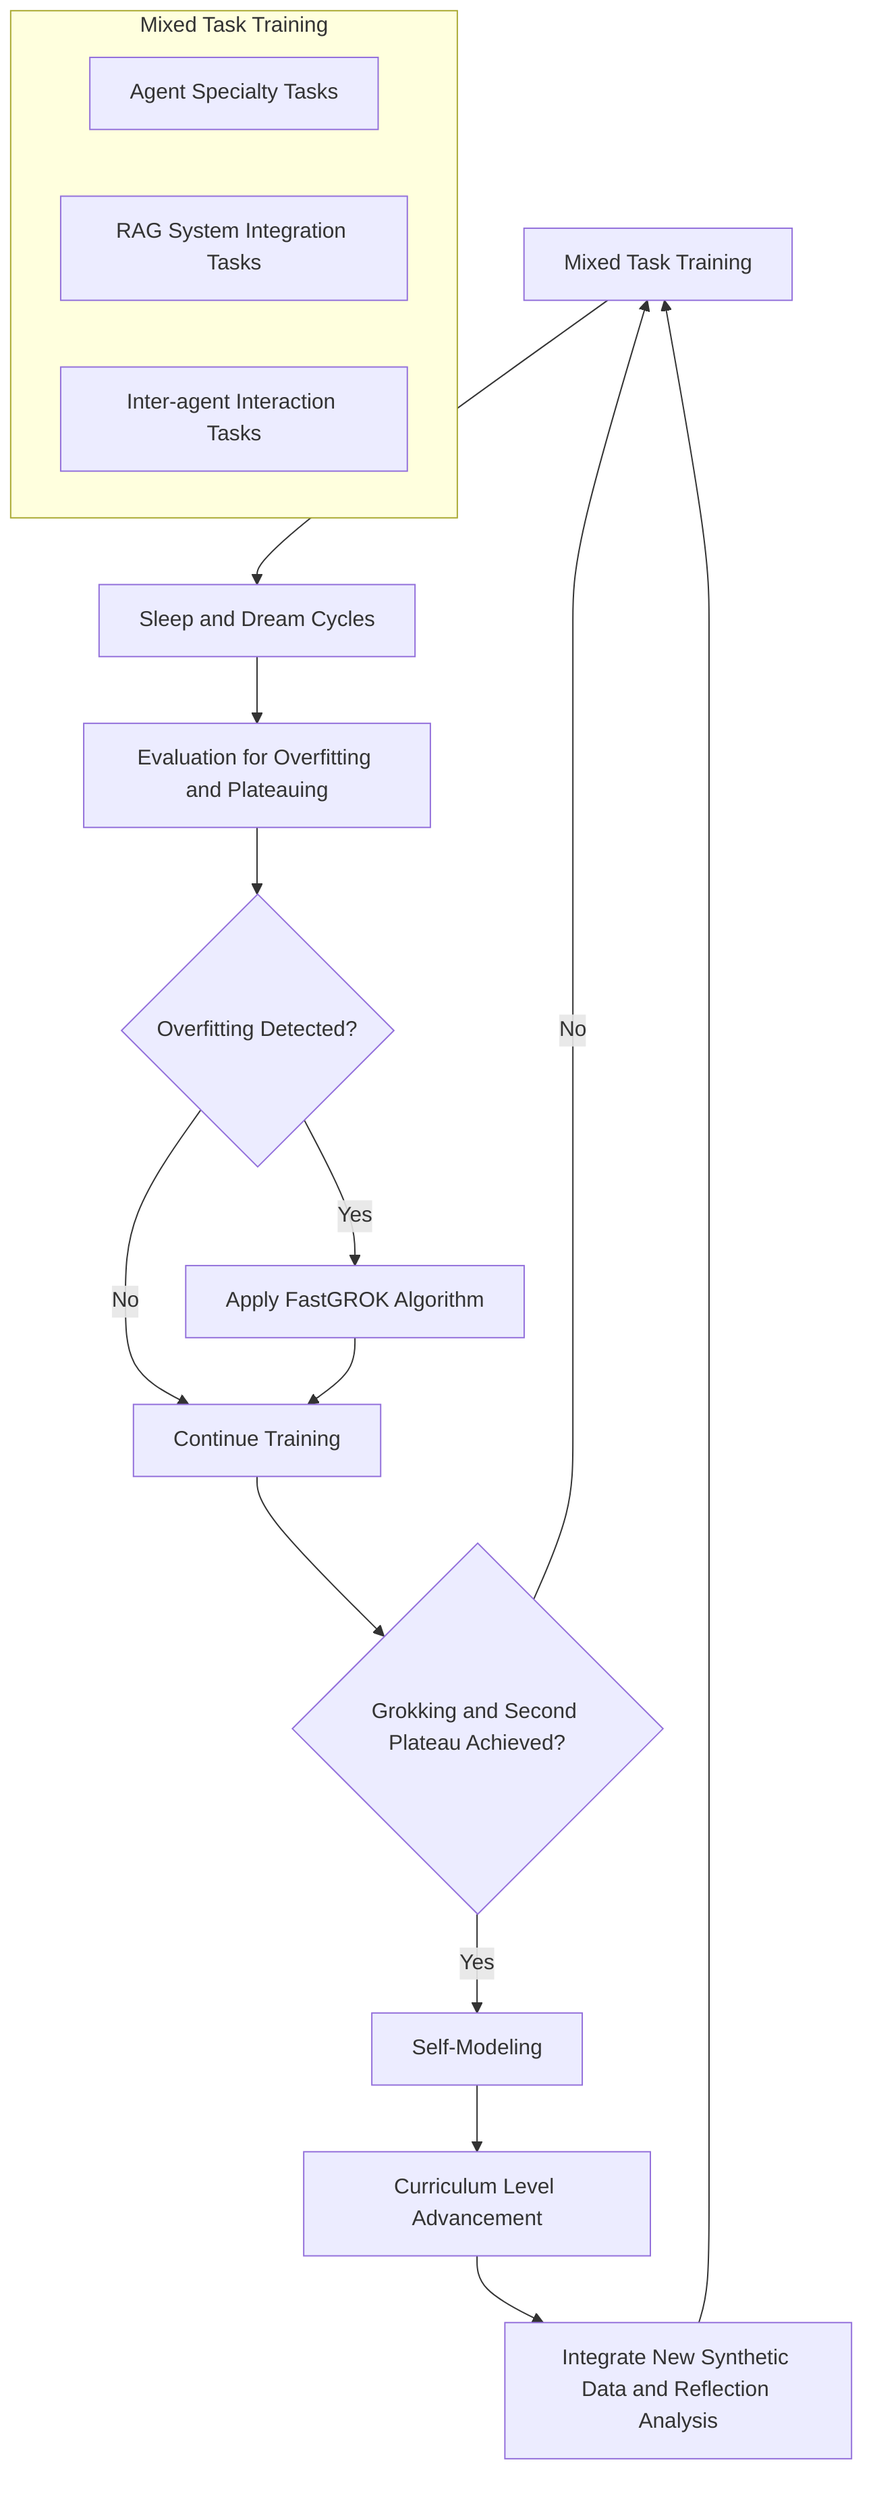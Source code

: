 graph TD
    A[Mixed Task Training] --> B[Sleep and Dream Cycles]
    B --> C[Evaluation for Overfitting and Plateauing]
    C --> D{Overfitting Detected?}
    D -->|Yes| E[Apply FastGROK Algorithm]
    D -->|No| F[Continue Training]
    E --> F
    F --> G{Grokking and Second Plateau Achieved?}
    G -->|No| A
    G -->|Yes| H[Self-Modeling]
    H --> I[Curriculum Level Advancement]
    I --> J[Integrate New Synthetic Data and Reflection Analysis]
    J --> A

    subgraph "Mixed Task Training"
    A1[Agent Specialty Tasks]
    A2[RAG System Integration Tasks]
    A3[Inter-agent Interaction Tasks]
    end